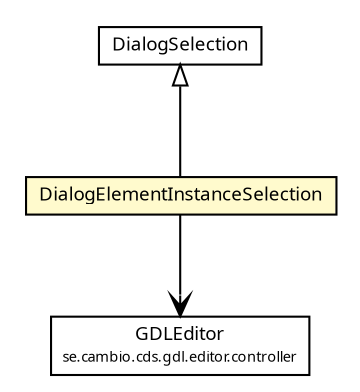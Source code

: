 #!/usr/local/bin/dot
#
# Class diagram 
# Generated by UMLGraph version R5_6 (http://www.umlgraph.org/)
#

digraph G {
	edge [fontname="Trebuchet MS",fontsize=10,labelfontname="Trebuchet MS",labelfontsize=10];
	node [fontname="Trebuchet MS",fontsize=10,shape=plaintext];
	nodesep=0.25;
	ranksep=0.5;
	// se.cambio.cds.gdl.editor.controller.GDLEditor
	c150786 [label=<<table title="se.cambio.cds.gdl.editor.controller.GDLEditor" border="0" cellborder="1" cellspacing="0" cellpadding="2" port="p" href="../../controller/GDLEditor.html">
		<tr><td><table border="0" cellspacing="0" cellpadding="1">
<tr><td align="center" balign="center"><font face="Trebuchet MS"> GDLEditor </font></td></tr>
<tr><td align="center" balign="center"><font face="Trebuchet MS" point-size="7.0"> se.cambio.cds.gdl.editor.controller </font></td></tr>
		</table></td></tr>
		</table>>, URL="../../controller/GDLEditor.html", fontname="Trebuchet MS", fontcolor="black", fontsize=9.0];
	// se.cambio.cds.gdl.editor.view.dialog.DialogSelection
	c150808 [label=<<table title="se.cambio.cds.gdl.editor.view.dialog.DialogSelection" border="0" cellborder="1" cellspacing="0" cellpadding="2" port="p" href="./DialogSelection.html">
		<tr><td><table border="0" cellspacing="0" cellpadding="1">
<tr><td align="center" balign="center"><font face="Trebuchet MS"> DialogSelection </font></td></tr>
		</table></td></tr>
		</table>>, URL="./DialogSelection.html", fontname="Trebuchet MS", fontcolor="black", fontsize=9.0];
	// se.cambio.cds.gdl.editor.view.dialog.DialogElementInstanceSelection
	c150816 [label=<<table title="se.cambio.cds.gdl.editor.view.dialog.DialogElementInstanceSelection" border="0" cellborder="1" cellspacing="0" cellpadding="2" port="p" bgcolor="lemonChiffon" href="./DialogElementInstanceSelection.html">
		<tr><td><table border="0" cellspacing="0" cellpadding="1">
<tr><td align="center" balign="center"><font face="Trebuchet MS"> DialogElementInstanceSelection </font></td></tr>
		</table></td></tr>
		</table>>, URL="./DialogElementInstanceSelection.html", fontname="Trebuchet MS", fontcolor="black", fontsize=9.0];
	//se.cambio.cds.gdl.editor.view.dialog.DialogElementInstanceSelection extends se.cambio.cds.gdl.editor.view.dialog.DialogSelection
	c150808:p -> c150816:p [dir=back,arrowtail=empty];
	// se.cambio.cds.gdl.editor.view.dialog.DialogElementInstanceSelection NAVASSOC se.cambio.cds.gdl.editor.controller.GDLEditor
	c150816:p -> c150786:p [taillabel="", label="", headlabel="", fontname="Trebuchet MS", fontcolor="black", fontsize=10.0, color="black", arrowhead=open];
}

